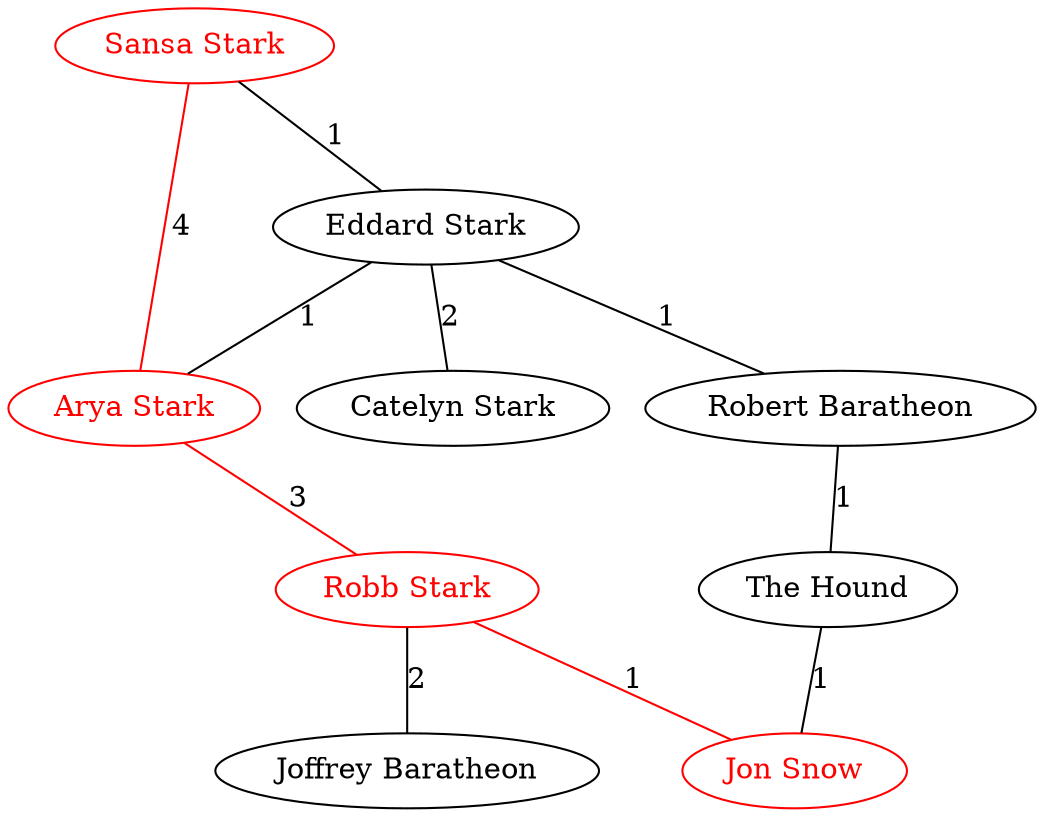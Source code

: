 graph sample2 {
sansa [label="Sansa Stark", color=red, fontcolor=red];
arya [label="Arya Stark", color=red, fontcolor=red];
robb [label="Robb Stark", color=red, fontcolor=red];
joffrey [label="Joffrey Baratheon"];
jon [label="Jon Snow", color=red, fontcolor=red];
eddard [label="Eddard Stark"];
catelyn [label="Catelyn Stark"];
robert [label="Robert Baratheon"];
hound [label="The Hound"];
sansa -- arya [label="4", color=red];
arya -- robb [label="3", color=red];
robb -- joffrey [label="2"];
robb -- jon [label="1", color=red];
sansa -- eddard [label="1"];
eddard -- catelyn [label="2"];
eddard -- arya  [label="1"];
eddard -- robert [label="1"];
robert -- hound [label="1"];
hound -- jon [label="1"];
}